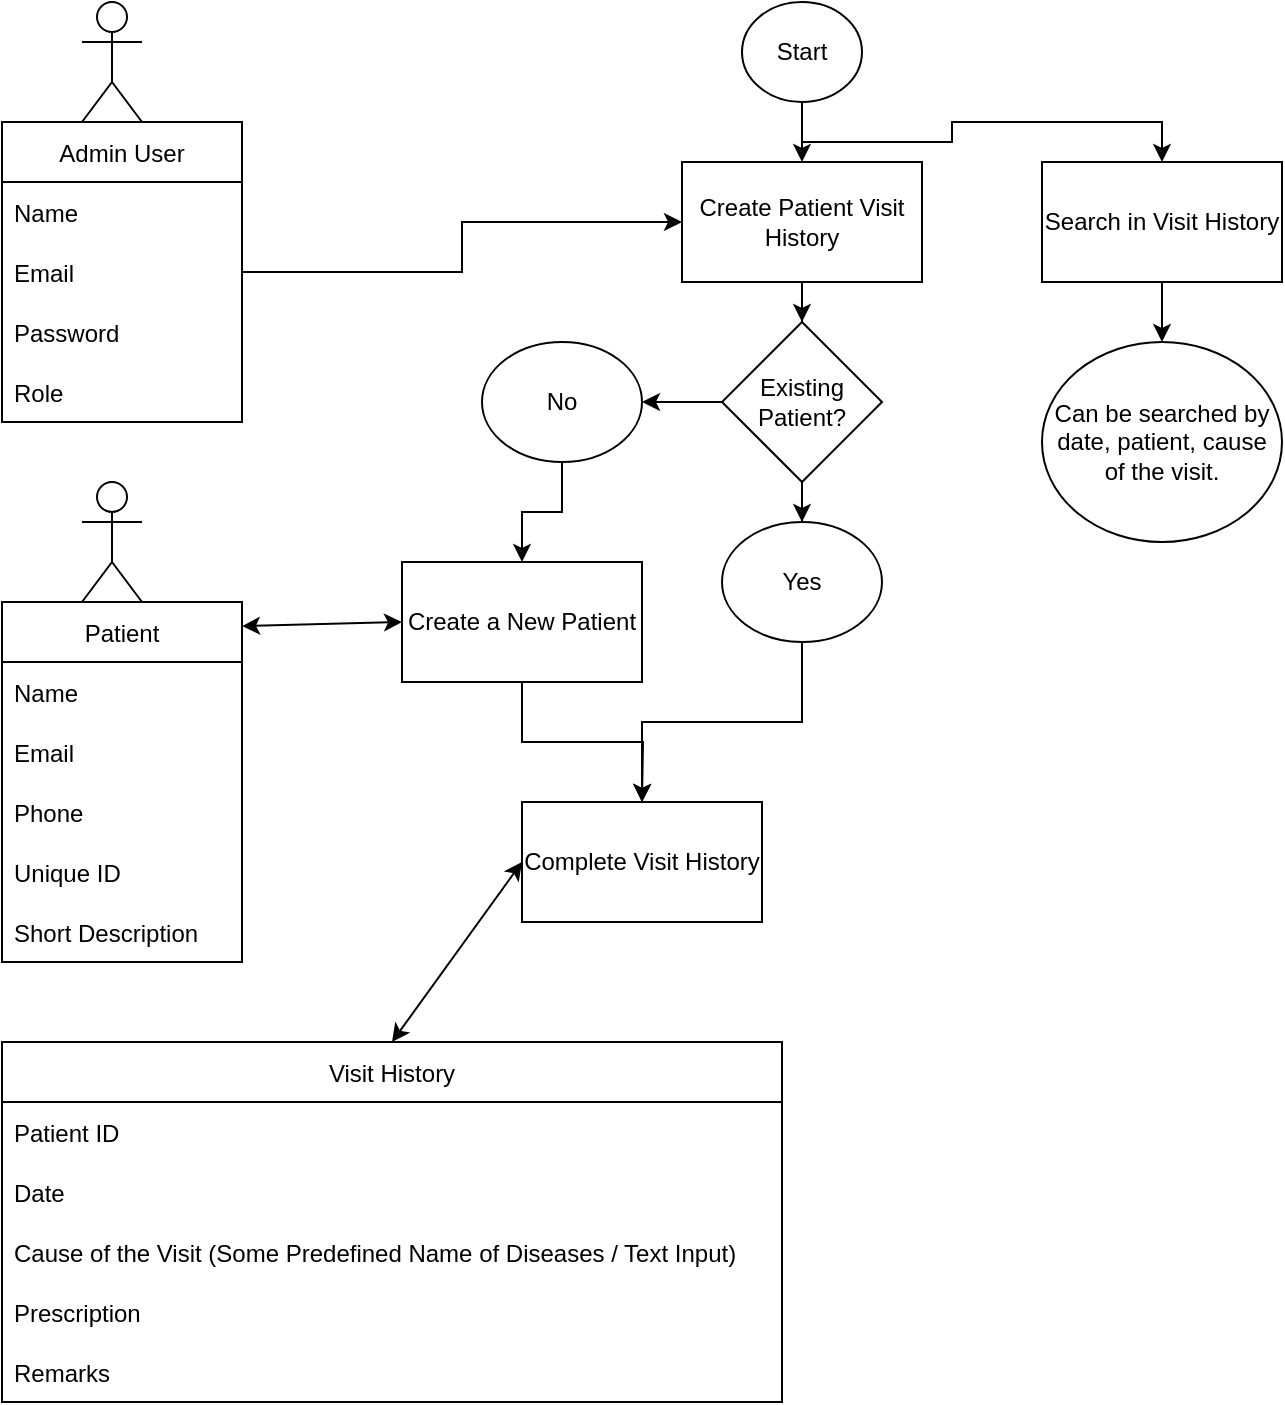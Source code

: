 <mxfile version="16.2.2" type="github">
  <diagram id="zPXanqcXB-ehQp_3H_Ov" name="Page-1">
    <mxGraphModel dx="868" dy="450" grid="1" gridSize="10" guides="1" tooltips="1" connect="1" arrows="1" fold="1" page="1" pageScale="1" pageWidth="850" pageHeight="1100" math="0" shadow="0">
      <root>
        <mxCell id="0" />
        <mxCell id="1" parent="0" />
        <mxCell id="_3syptzUGY_aKkJcqNoS-27" style="edgeStyle=orthogonalEdgeStyle;rounded=0;orthogonalLoop=1;jettySize=auto;html=1;exitX=0.5;exitY=1;exitDx=0;exitDy=0;" parent="1" source="_3syptzUGY_aKkJcqNoS-1" edge="1">
          <mxGeometry relative="1" as="geometry">
            <mxPoint x="400" y="120" as="targetPoint" />
          </mxGeometry>
        </mxCell>
        <mxCell id="_6xsxevP_miyvIydXE55-27" style="edgeStyle=orthogonalEdgeStyle;rounded=0;orthogonalLoop=1;jettySize=auto;html=1;exitX=0.5;exitY=1;exitDx=0;exitDy=0;entryX=0.5;entryY=0;entryDx=0;entryDy=0;" edge="1" parent="1" source="_3syptzUGY_aKkJcqNoS-1" target="_6xsxevP_miyvIydXE55-25">
          <mxGeometry relative="1" as="geometry" />
        </mxCell>
        <mxCell id="_3syptzUGY_aKkJcqNoS-1" value="Start" style="ellipse;whiteSpace=wrap;html=1;" parent="1" vertex="1">
          <mxGeometry x="370" y="40" width="60" height="50" as="geometry" />
        </mxCell>
        <mxCell id="_3syptzUGY_aKkJcqNoS-6" value="Actor" style="shape=umlActor;verticalLabelPosition=bottom;verticalAlign=top;html=1;outlineConnect=0;" parent="1" vertex="1">
          <mxGeometry x="40" y="40" width="30" height="60" as="geometry" />
        </mxCell>
        <mxCell id="_3syptzUGY_aKkJcqNoS-8" value="Admin User" style="swimlane;fontStyle=0;childLayout=stackLayout;horizontal=1;startSize=30;horizontalStack=0;resizeParent=1;resizeParentMax=0;resizeLast=0;collapsible=1;marginBottom=0;" parent="1" vertex="1">
          <mxGeometry y="100" width="120" height="150" as="geometry">
            <mxRectangle x="-10" y="100" width="100" height="30" as="alternateBounds" />
          </mxGeometry>
        </mxCell>
        <mxCell id="_3syptzUGY_aKkJcqNoS-9" value="Name" style="text;strokeColor=none;fillColor=none;align=left;verticalAlign=middle;spacingLeft=4;spacingRight=4;overflow=hidden;points=[[0,0.5],[1,0.5]];portConstraint=eastwest;rotatable=0;" parent="_3syptzUGY_aKkJcqNoS-8" vertex="1">
          <mxGeometry y="30" width="120" height="30" as="geometry" />
        </mxCell>
        <mxCell id="_3syptzUGY_aKkJcqNoS-10" value="Email" style="text;strokeColor=none;fillColor=none;align=left;verticalAlign=middle;spacingLeft=4;spacingRight=4;overflow=hidden;points=[[0,0.5],[1,0.5]];portConstraint=eastwest;rotatable=0;" parent="_3syptzUGY_aKkJcqNoS-8" vertex="1">
          <mxGeometry y="60" width="120" height="30" as="geometry" />
        </mxCell>
        <mxCell id="_3syptzUGY_aKkJcqNoS-11" value="Password" style="text;strokeColor=none;fillColor=none;align=left;verticalAlign=middle;spacingLeft=4;spacingRight=4;overflow=hidden;points=[[0,0.5],[1,0.5]];portConstraint=eastwest;rotatable=0;" parent="_3syptzUGY_aKkJcqNoS-8" vertex="1">
          <mxGeometry y="90" width="120" height="30" as="geometry" />
        </mxCell>
        <mxCell id="_3syptzUGY_aKkJcqNoS-18" value="Role" style="text;strokeColor=none;fillColor=none;align=left;verticalAlign=middle;spacingLeft=4;spacingRight=4;overflow=hidden;points=[[0,0.5],[1,0.5]];portConstraint=eastwest;rotatable=0;" parent="_3syptzUGY_aKkJcqNoS-8" vertex="1">
          <mxGeometry y="120" width="120" height="30" as="geometry" />
        </mxCell>
        <mxCell id="_3syptzUGY_aKkJcqNoS-17" value="Actor" style="shape=umlActor;verticalLabelPosition=bottom;verticalAlign=top;html=1;outlineConnect=0;" parent="1" vertex="1">
          <mxGeometry x="40" y="280" width="30" height="60" as="geometry" />
        </mxCell>
        <mxCell id="_3syptzUGY_aKkJcqNoS-19" value="Patient" style="swimlane;fontStyle=0;childLayout=stackLayout;horizontal=1;startSize=30;horizontalStack=0;resizeParent=1;resizeParentMax=0;resizeLast=0;collapsible=1;marginBottom=0;" parent="1" vertex="1">
          <mxGeometry y="340" width="120" height="180" as="geometry" />
        </mxCell>
        <mxCell id="_3syptzUGY_aKkJcqNoS-20" value="Name" style="text;strokeColor=none;fillColor=none;align=left;verticalAlign=middle;spacingLeft=4;spacingRight=4;overflow=hidden;points=[[0,0.5],[1,0.5]];portConstraint=eastwest;rotatable=0;" parent="_3syptzUGY_aKkJcqNoS-19" vertex="1">
          <mxGeometry y="30" width="120" height="30" as="geometry" />
        </mxCell>
        <mxCell id="_3syptzUGY_aKkJcqNoS-21" value="Email" style="text;strokeColor=none;fillColor=none;align=left;verticalAlign=middle;spacingLeft=4;spacingRight=4;overflow=hidden;points=[[0,0.5],[1,0.5]];portConstraint=eastwest;rotatable=0;" parent="_3syptzUGY_aKkJcqNoS-19" vertex="1">
          <mxGeometry y="60" width="120" height="30" as="geometry" />
        </mxCell>
        <mxCell id="_3syptzUGY_aKkJcqNoS-22" value="Phone" style="text;strokeColor=none;fillColor=none;align=left;verticalAlign=middle;spacingLeft=4;spacingRight=4;overflow=hidden;points=[[0,0.5],[1,0.5]];portConstraint=eastwest;rotatable=0;" parent="_3syptzUGY_aKkJcqNoS-19" vertex="1">
          <mxGeometry y="90" width="120" height="30" as="geometry" />
        </mxCell>
        <mxCell id="_3syptzUGY_aKkJcqNoS-23" value="Unique ID" style="text;strokeColor=none;fillColor=none;align=left;verticalAlign=middle;spacingLeft=4;spacingRight=4;overflow=hidden;points=[[0,0.5],[1,0.5]];portConstraint=eastwest;rotatable=0;" parent="_3syptzUGY_aKkJcqNoS-19" vertex="1">
          <mxGeometry y="120" width="120" height="30" as="geometry" />
        </mxCell>
        <mxCell id="_6xsxevP_miyvIydXE55-16" value="Short Description" style="text;strokeColor=none;fillColor=none;align=left;verticalAlign=middle;spacingLeft=4;spacingRight=4;overflow=hidden;points=[[0,0.5],[1,0.5]];portConstraint=eastwest;rotatable=0;" vertex="1" parent="_3syptzUGY_aKkJcqNoS-19">
          <mxGeometry y="150" width="120" height="30" as="geometry" />
        </mxCell>
        <mxCell id="_6xsxevP_miyvIydXE55-5" value="" style="edgeStyle=orthogonalEdgeStyle;rounded=0;orthogonalLoop=1;jettySize=auto;html=1;" edge="1" parent="1" source="_6xsxevP_miyvIydXE55-2" target="_6xsxevP_miyvIydXE55-4">
          <mxGeometry relative="1" as="geometry" />
        </mxCell>
        <mxCell id="_6xsxevP_miyvIydXE55-2" value="Create Patient Visit History" style="rounded=0;whiteSpace=wrap;html=1;" vertex="1" parent="1">
          <mxGeometry x="340" y="120" width="120" height="60" as="geometry" />
        </mxCell>
        <mxCell id="_6xsxevP_miyvIydXE55-3" style="edgeStyle=orthogonalEdgeStyle;rounded=0;orthogonalLoop=1;jettySize=auto;html=1;exitX=1;exitY=0.5;exitDx=0;exitDy=0;" edge="1" parent="1" source="_3syptzUGY_aKkJcqNoS-10" target="_6xsxevP_miyvIydXE55-2">
          <mxGeometry relative="1" as="geometry" />
        </mxCell>
        <mxCell id="_6xsxevP_miyvIydXE55-7" value="" style="edgeStyle=orthogonalEdgeStyle;rounded=0;orthogonalLoop=1;jettySize=auto;html=1;" edge="1" parent="1" source="_6xsxevP_miyvIydXE55-4" target="_6xsxevP_miyvIydXE55-6">
          <mxGeometry relative="1" as="geometry" />
        </mxCell>
        <mxCell id="_6xsxevP_miyvIydXE55-9" value="" style="edgeStyle=orthogonalEdgeStyle;rounded=0;orthogonalLoop=1;jettySize=auto;html=1;" edge="1" parent="1" source="_6xsxevP_miyvIydXE55-4" target="_6xsxevP_miyvIydXE55-8">
          <mxGeometry relative="1" as="geometry" />
        </mxCell>
        <mxCell id="_6xsxevP_miyvIydXE55-4" value="Existing Patient?" style="rhombus;whiteSpace=wrap;html=1;rounded=0;" vertex="1" parent="1">
          <mxGeometry x="360" y="200" width="80" height="80" as="geometry" />
        </mxCell>
        <mxCell id="_6xsxevP_miyvIydXE55-15" value="" style="edgeStyle=orthogonalEdgeStyle;rounded=0;orthogonalLoop=1;jettySize=auto;html=1;" edge="1" parent="1" source="_6xsxevP_miyvIydXE55-6" target="_6xsxevP_miyvIydXE55-14">
          <mxGeometry relative="1" as="geometry" />
        </mxCell>
        <mxCell id="_6xsxevP_miyvIydXE55-6" value="Yes" style="ellipse;whiteSpace=wrap;html=1;rounded=0;" vertex="1" parent="1">
          <mxGeometry x="360" y="300" width="80" height="60" as="geometry" />
        </mxCell>
        <mxCell id="_6xsxevP_miyvIydXE55-11" value="" style="edgeStyle=orthogonalEdgeStyle;rounded=0;orthogonalLoop=1;jettySize=auto;html=1;" edge="1" parent="1" source="_6xsxevP_miyvIydXE55-8" target="_6xsxevP_miyvIydXE55-10">
          <mxGeometry relative="1" as="geometry" />
        </mxCell>
        <mxCell id="_6xsxevP_miyvIydXE55-8" value="No" style="ellipse;whiteSpace=wrap;html=1;rounded=0;" vertex="1" parent="1">
          <mxGeometry x="240" y="210" width="80" height="60" as="geometry" />
        </mxCell>
        <mxCell id="_6xsxevP_miyvIydXE55-29" style="edgeStyle=orthogonalEdgeStyle;rounded=0;orthogonalLoop=1;jettySize=auto;html=1;exitX=0.5;exitY=1;exitDx=0;exitDy=0;" edge="1" parent="1" source="_6xsxevP_miyvIydXE55-10">
          <mxGeometry relative="1" as="geometry">
            <mxPoint x="320" y="440" as="targetPoint" />
          </mxGeometry>
        </mxCell>
        <mxCell id="_6xsxevP_miyvIydXE55-10" value="Create a New Patient" style="whiteSpace=wrap;html=1;rounded=0;" vertex="1" parent="1">
          <mxGeometry x="200" y="320" width="120" height="60" as="geometry" />
        </mxCell>
        <mxCell id="_6xsxevP_miyvIydXE55-13" value="" style="endArrow=classic;startArrow=classic;html=1;rounded=0;entryX=0;entryY=0.5;entryDx=0;entryDy=0;exitX=1;exitY=0.067;exitDx=0;exitDy=0;exitPerimeter=0;" edge="1" parent="1" source="_3syptzUGY_aKkJcqNoS-19" target="_6xsxevP_miyvIydXE55-10">
          <mxGeometry width="50" height="50" relative="1" as="geometry">
            <mxPoint x="120" y="430" as="sourcePoint" />
            <mxPoint x="170" y="380" as="targetPoint" />
          </mxGeometry>
        </mxCell>
        <mxCell id="_6xsxevP_miyvIydXE55-14" value="Complete Visit History" style="whiteSpace=wrap;html=1;rounded=0;" vertex="1" parent="1">
          <mxGeometry x="260" y="440" width="120" height="60" as="geometry" />
        </mxCell>
        <mxCell id="_6xsxevP_miyvIydXE55-17" value="Visit History" style="swimlane;fontStyle=0;childLayout=stackLayout;horizontal=1;startSize=30;horizontalStack=0;resizeParent=1;resizeParentMax=0;resizeLast=0;collapsible=1;marginBottom=0;" vertex="1" parent="1">
          <mxGeometry y="560" width="390" height="180" as="geometry" />
        </mxCell>
        <mxCell id="_6xsxevP_miyvIydXE55-18" value="Patient ID" style="text;strokeColor=none;fillColor=none;align=left;verticalAlign=middle;spacingLeft=4;spacingRight=4;overflow=hidden;points=[[0,0.5],[1,0.5]];portConstraint=eastwest;rotatable=0;" vertex="1" parent="_6xsxevP_miyvIydXE55-17">
          <mxGeometry y="30" width="390" height="30" as="geometry" />
        </mxCell>
        <mxCell id="_6xsxevP_miyvIydXE55-19" value="Date" style="text;strokeColor=none;fillColor=none;align=left;verticalAlign=middle;spacingLeft=4;spacingRight=4;overflow=hidden;points=[[0,0.5],[1,0.5]];portConstraint=eastwest;rotatable=0;" vertex="1" parent="_6xsxevP_miyvIydXE55-17">
          <mxGeometry y="60" width="390" height="30" as="geometry" />
        </mxCell>
        <mxCell id="_6xsxevP_miyvIydXE55-20" value="Cause of the Visit (Some Predefined Name of Diseases / Text Input)" style="text;strokeColor=none;fillColor=none;align=left;verticalAlign=middle;spacingLeft=4;spacingRight=4;overflow=hidden;points=[[0,0.5],[1,0.5]];portConstraint=eastwest;rotatable=0;" vertex="1" parent="_6xsxevP_miyvIydXE55-17">
          <mxGeometry y="90" width="390" height="30" as="geometry" />
        </mxCell>
        <mxCell id="_6xsxevP_miyvIydXE55-21" value="Prescription" style="text;strokeColor=none;fillColor=none;align=left;verticalAlign=middle;spacingLeft=4;spacingRight=4;overflow=hidden;points=[[0,0.5],[1,0.5]];portConstraint=eastwest;rotatable=0;" vertex="1" parent="_6xsxevP_miyvIydXE55-17">
          <mxGeometry y="120" width="390" height="30" as="geometry" />
        </mxCell>
        <mxCell id="_6xsxevP_miyvIydXE55-22" value="Remarks" style="text;strokeColor=none;fillColor=none;align=left;verticalAlign=middle;spacingLeft=4;spacingRight=4;overflow=hidden;points=[[0,0.5],[1,0.5]];portConstraint=eastwest;rotatable=0;" vertex="1" parent="_6xsxevP_miyvIydXE55-17">
          <mxGeometry y="150" width="390" height="30" as="geometry" />
        </mxCell>
        <mxCell id="_6xsxevP_miyvIydXE55-24" value="" style="endArrow=classic;startArrow=classic;html=1;rounded=0;entryX=0;entryY=0.5;entryDx=0;entryDy=0;exitX=0.5;exitY=0;exitDx=0;exitDy=0;" edge="1" parent="1" source="_6xsxevP_miyvIydXE55-17" target="_6xsxevP_miyvIydXE55-14">
          <mxGeometry width="50" height="50" relative="1" as="geometry">
            <mxPoint x="120" y="600" as="sourcePoint" />
            <mxPoint x="170" y="550" as="targetPoint" />
          </mxGeometry>
        </mxCell>
        <mxCell id="_6xsxevP_miyvIydXE55-32" value="" style="edgeStyle=orthogonalEdgeStyle;rounded=0;orthogonalLoop=1;jettySize=auto;html=1;" edge="1" parent="1" source="_6xsxevP_miyvIydXE55-25" target="_6xsxevP_miyvIydXE55-31">
          <mxGeometry relative="1" as="geometry" />
        </mxCell>
        <mxCell id="_6xsxevP_miyvIydXE55-25" value="Search in Visit History" style="rounded=0;whiteSpace=wrap;html=1;" vertex="1" parent="1">
          <mxGeometry x="520" y="120" width="120" height="60" as="geometry" />
        </mxCell>
        <mxCell id="_6xsxevP_miyvIydXE55-31" value="Can be searched by date, patient, cause of the visit." style="ellipse;whiteSpace=wrap;html=1;rounded=0;" vertex="1" parent="1">
          <mxGeometry x="520" y="210" width="120" height="100" as="geometry" />
        </mxCell>
      </root>
    </mxGraphModel>
  </diagram>
</mxfile>
